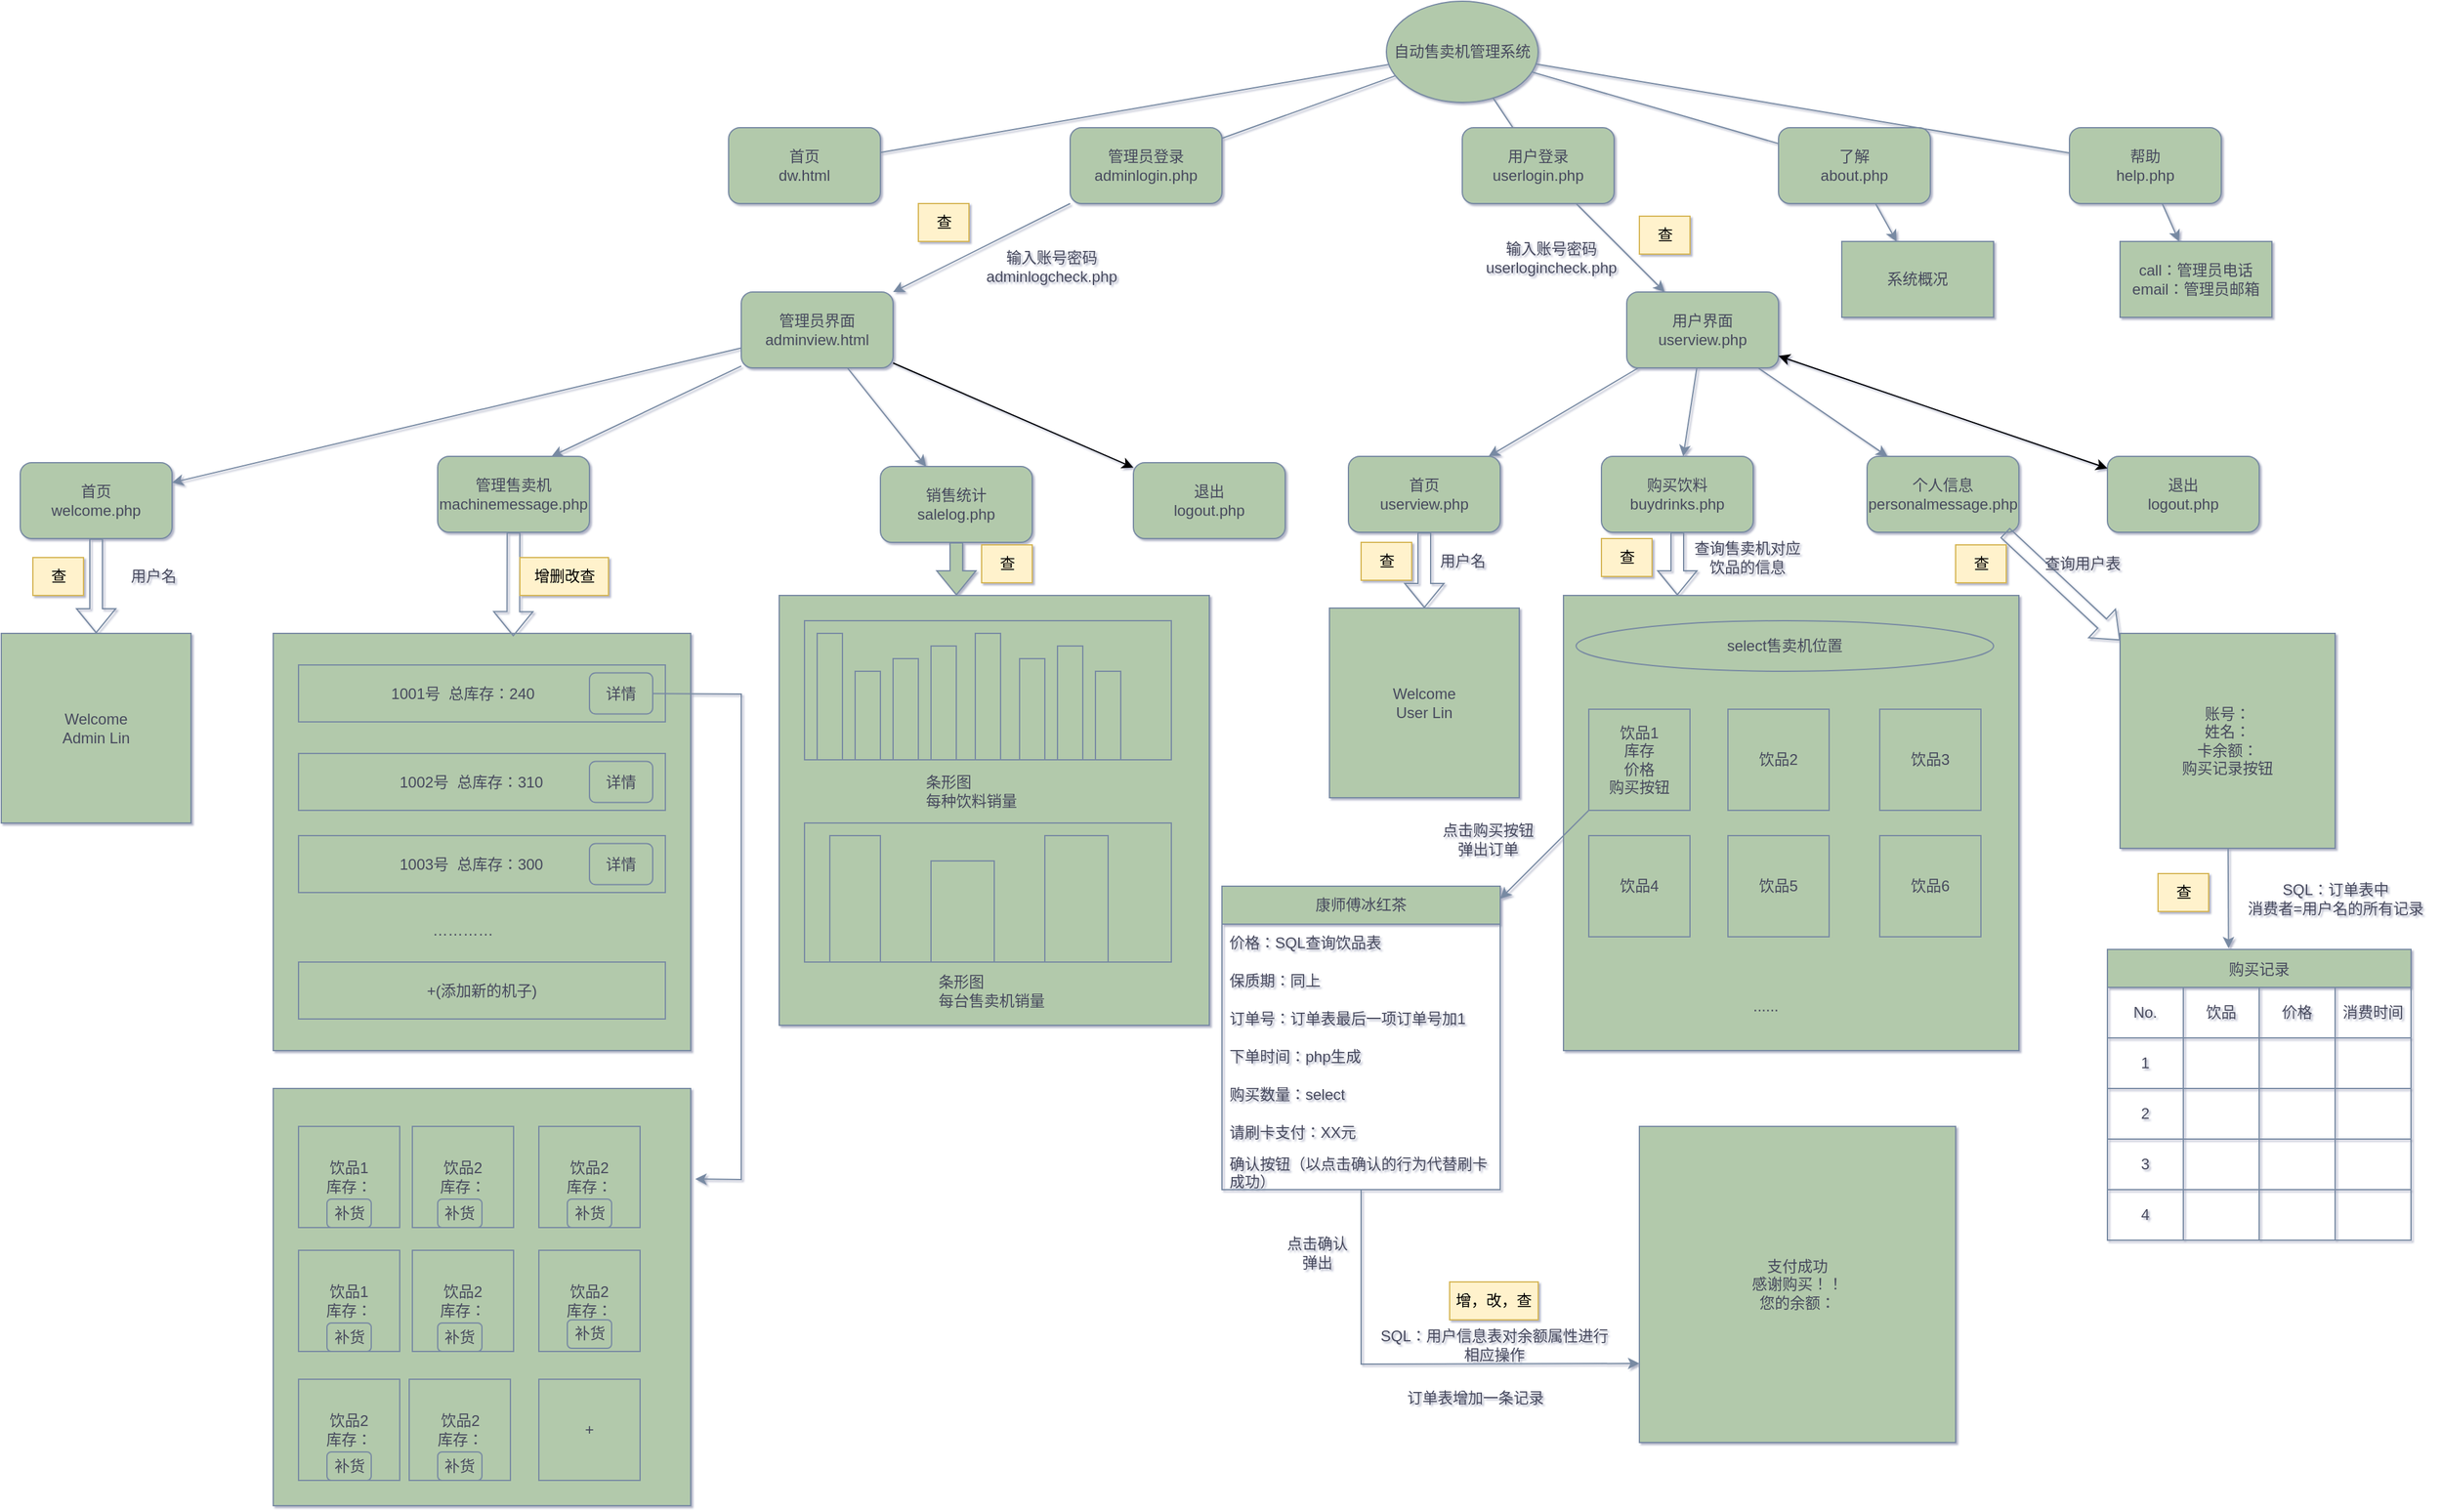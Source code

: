 <mxfile version="24.5.2" type="device">
  <diagram name="第 1 页" id="FMeCrq2CZje_D1tKwcc2">
    <mxGraphModel dx="4521" dy="775" grid="1" gridSize="10" guides="1" tooltips="1" connect="1" arrows="1" fold="1" page="1" pageScale="1" pageWidth="3300" pageHeight="4681" background="none" math="0" shadow="1">
      <root>
        <mxCell id="0" />
        <mxCell id="1" parent="0" />
        <mxCell id="AGG0iCRwYSTPVM0zgZUG-1" value="自动售卖机管理系统" style="ellipse;whiteSpace=wrap;html=1;labelBackgroundColor=none;fillColor=#B2C9AB;strokeColor=#788AA3;fontColor=#46495D;" parent="1" vertex="1">
          <mxGeometry x="1050" y="30" width="120" height="80" as="geometry" />
        </mxCell>
        <mxCell id="AGG0iCRwYSTPVM0zgZUG-2" value="首页&lt;div&gt;dw.html&lt;/div&gt;" style="rounded=1;whiteSpace=wrap;html=1;labelBackgroundColor=none;fillColor=#B2C9AB;strokeColor=#788AA3;fontColor=#46495D;" parent="1" vertex="1">
          <mxGeometry x="530" y="130" width="120" height="60" as="geometry" />
        </mxCell>
        <mxCell id="AGG0iCRwYSTPVM0zgZUG-3" value="管理员登录&lt;div&gt;adminlogin.php&lt;/div&gt;" style="rounded=1;whiteSpace=wrap;html=1;labelBackgroundColor=none;fillColor=#B2C9AB;strokeColor=#788AA3;fontColor=#46495D;" parent="1" vertex="1">
          <mxGeometry x="800" y="130" width="120" height="60" as="geometry" />
        </mxCell>
        <mxCell id="AGG0iCRwYSTPVM0zgZUG-4" value="用户登录&lt;div&gt;userlogin.php&lt;/div&gt;" style="rounded=1;whiteSpace=wrap;html=1;labelBackgroundColor=none;fillColor=#B2C9AB;strokeColor=#788AA3;fontColor=#46495D;" parent="1" vertex="1">
          <mxGeometry x="1110" y="130" width="120" height="60" as="geometry" />
        </mxCell>
        <mxCell id="AGG0iCRwYSTPVM0zgZUG-5" value="了解&lt;div&gt;about.php&lt;/div&gt;" style="rounded=1;whiteSpace=wrap;html=1;labelBackgroundColor=none;fillColor=#B2C9AB;strokeColor=#788AA3;fontColor=#46495D;" parent="1" vertex="1">
          <mxGeometry x="1360" y="130" width="120" height="60" as="geometry" />
        </mxCell>
        <mxCell id="AGG0iCRwYSTPVM0zgZUG-6" value="帮助&lt;div&gt;help.php&lt;/div&gt;" style="rounded=1;whiteSpace=wrap;html=1;labelBackgroundColor=none;fillColor=#B2C9AB;strokeColor=#788AA3;fontColor=#46495D;" parent="1" vertex="1">
          <mxGeometry x="1590" y="130" width="120" height="60" as="geometry" />
        </mxCell>
        <mxCell id="AGG0iCRwYSTPVM0zgZUG-7" value="" style="endArrow=none;html=1;rounded=0;labelBackgroundColor=none;strokeColor=#788AA3;fontColor=default;" parent="1" source="AGG0iCRwYSTPVM0zgZUG-1" target="AGG0iCRwYSTPVM0zgZUG-2" edge="1">
          <mxGeometry width="50" height="50" relative="1" as="geometry">
            <mxPoint x="1050" y="380" as="sourcePoint" />
            <mxPoint x="1100" y="330" as="targetPoint" />
          </mxGeometry>
        </mxCell>
        <mxCell id="AGG0iCRwYSTPVM0zgZUG-8" value="" style="endArrow=none;html=1;rounded=0;labelBackgroundColor=none;strokeColor=#788AA3;fontColor=default;" parent="1" source="AGG0iCRwYSTPVM0zgZUG-1" target="AGG0iCRwYSTPVM0zgZUG-3" edge="1">
          <mxGeometry width="50" height="50" relative="1" as="geometry">
            <mxPoint x="1050" y="380" as="sourcePoint" />
            <mxPoint x="1100" y="330" as="targetPoint" />
          </mxGeometry>
        </mxCell>
        <mxCell id="AGG0iCRwYSTPVM0zgZUG-9" value="" style="endArrow=none;html=1;rounded=0;labelBackgroundColor=none;strokeColor=#788AA3;fontColor=default;" parent="1" source="AGG0iCRwYSTPVM0zgZUG-1" target="AGG0iCRwYSTPVM0zgZUG-4" edge="1">
          <mxGeometry width="50" height="50" relative="1" as="geometry">
            <mxPoint x="1050" y="380" as="sourcePoint" />
            <mxPoint x="1100" y="330" as="targetPoint" />
          </mxGeometry>
        </mxCell>
        <mxCell id="AGG0iCRwYSTPVM0zgZUG-10" value="" style="endArrow=none;html=1;rounded=0;labelBackgroundColor=none;strokeColor=#788AA3;fontColor=default;" parent="1" source="AGG0iCRwYSTPVM0zgZUG-1" target="AGG0iCRwYSTPVM0zgZUG-5" edge="1">
          <mxGeometry width="50" height="50" relative="1" as="geometry">
            <mxPoint x="1050" y="380" as="sourcePoint" />
            <mxPoint x="1100" y="330" as="targetPoint" />
          </mxGeometry>
        </mxCell>
        <mxCell id="AGG0iCRwYSTPVM0zgZUG-11" value="" style="endArrow=none;html=1;rounded=0;labelBackgroundColor=none;strokeColor=#788AA3;fontColor=default;" parent="1" source="AGG0iCRwYSTPVM0zgZUG-1" target="AGG0iCRwYSTPVM0zgZUG-6" edge="1">
          <mxGeometry width="50" height="50" relative="1" as="geometry">
            <mxPoint x="1050" y="380" as="sourcePoint" />
            <mxPoint x="1100" y="330" as="targetPoint" />
          </mxGeometry>
        </mxCell>
        <mxCell id="AGG0iCRwYSTPVM0zgZUG-12" value="" style="endArrow=classic;html=1;rounded=0;entryX=1;entryY=0;entryDx=0;entryDy=0;labelBackgroundColor=none;strokeColor=#788AA3;fontColor=default;" parent="1" source="AGG0iCRwYSTPVM0zgZUG-3" target="AGG0iCRwYSTPVM0zgZUG-13" edge="1">
          <mxGeometry width="50" height="50" relative="1" as="geometry">
            <mxPoint x="1150" y="380" as="sourcePoint" />
            <mxPoint x="950" y="290" as="targetPoint" />
          </mxGeometry>
        </mxCell>
        <mxCell id="AGG0iCRwYSTPVM0zgZUG-13" value="管理员界面&lt;div&gt;adminview.html&lt;/div&gt;" style="rounded=1;whiteSpace=wrap;html=1;labelBackgroundColor=none;fillColor=#B2C9AB;strokeColor=#788AA3;fontColor=#46495D;" parent="1" vertex="1">
          <mxGeometry x="540" y="260" width="120" height="60" as="geometry" />
        </mxCell>
        <mxCell id="AGG0iCRwYSTPVM0zgZUG-14" value="输入账号密码&lt;div&gt;adminlogcheck.php&lt;/div&gt;" style="text;html=1;align=center;verticalAlign=middle;resizable=0;points=[];autosize=1;strokeColor=none;fillColor=none;labelBackgroundColor=none;fontColor=#46495D;" parent="1" vertex="1">
          <mxGeometry x="720" y="220" width="130" height="40" as="geometry" />
        </mxCell>
        <mxCell id="AGG0iCRwYSTPVM0zgZUG-15" value="用户界面&lt;div&gt;userview.php&lt;/div&gt;" style="rounded=1;whiteSpace=wrap;html=1;labelBackgroundColor=none;fillColor=#B2C9AB;strokeColor=#788AA3;fontColor=#46495D;" parent="1" vertex="1">
          <mxGeometry x="1240" y="260" width="120" height="60" as="geometry" />
        </mxCell>
        <mxCell id="AGG0iCRwYSTPVM0zgZUG-16" value="" style="endArrow=classic;html=1;rounded=0;labelBackgroundColor=none;strokeColor=#788AA3;fontColor=default;" parent="1" source="AGG0iCRwYSTPVM0zgZUG-4" target="AGG0iCRwYSTPVM0zgZUG-15" edge="1">
          <mxGeometry width="50" height="50" relative="1" as="geometry">
            <mxPoint x="1150" y="380" as="sourcePoint" />
            <mxPoint x="1200" y="330" as="targetPoint" />
          </mxGeometry>
        </mxCell>
        <mxCell id="AGG0iCRwYSTPVM0zgZUG-17" value="输入账号密码&lt;div&gt;userlogincheck.php&lt;/div&gt;" style="text;html=1;align=center;verticalAlign=middle;resizable=0;points=[];autosize=1;strokeColor=none;fillColor=none;labelBackgroundColor=none;fontColor=#46495D;" parent="1" vertex="1">
          <mxGeometry x="1115" y="213" width="130" height="40" as="geometry" />
        </mxCell>
        <mxCell id="AGG0iCRwYSTPVM0zgZUG-18" value="首页&lt;div&gt;userview.php&lt;/div&gt;" style="rounded=1;whiteSpace=wrap;html=1;labelBackgroundColor=none;fillColor=#B2C9AB;strokeColor=#788AA3;fontColor=#46495D;" parent="1" vertex="1">
          <mxGeometry x="1020" y="390" width="120" height="60" as="geometry" />
        </mxCell>
        <mxCell id="AGG0iCRwYSTPVM0zgZUG-19" value="购买饮料&lt;div&gt;buydrinks.php&lt;/div&gt;" style="rounded=1;whiteSpace=wrap;html=1;labelBackgroundColor=none;fillColor=#B2C9AB;strokeColor=#788AA3;fontColor=#46495D;" parent="1" vertex="1">
          <mxGeometry x="1220" y="390" width="120" height="60" as="geometry" />
        </mxCell>
        <mxCell id="AGG0iCRwYSTPVM0zgZUG-20" value="个人信息&lt;div&gt;personalmessage.php&lt;/div&gt;" style="rounded=1;whiteSpace=wrap;html=1;labelBackgroundColor=none;fillColor=#B2C9AB;strokeColor=#788AA3;fontColor=#46495D;" parent="1" vertex="1">
          <mxGeometry x="1430" y="390" width="120" height="60" as="geometry" />
        </mxCell>
        <mxCell id="AGG0iCRwYSTPVM0zgZUG-21" value="退出&lt;div&gt;logout.php&lt;/div&gt;" style="rounded=1;whiteSpace=wrap;html=1;labelBackgroundColor=none;fillColor=#B2C9AB;strokeColor=#788AA3;fontColor=#46495D;" parent="1" vertex="1">
          <mxGeometry x="1620" y="390" width="120" height="60" as="geometry" />
        </mxCell>
        <mxCell id="AGG0iCRwYSTPVM0zgZUG-22" value="" style="endArrow=classic;html=1;rounded=0;labelBackgroundColor=none;strokeColor=#788AA3;fontColor=default;" parent="1" source="AGG0iCRwYSTPVM0zgZUG-15" target="AGG0iCRwYSTPVM0zgZUG-18" edge="1">
          <mxGeometry width="50" height="50" relative="1" as="geometry">
            <mxPoint x="1150" y="380" as="sourcePoint" />
            <mxPoint x="1200" y="330" as="targetPoint" />
          </mxGeometry>
        </mxCell>
        <mxCell id="AGG0iCRwYSTPVM0zgZUG-23" value="" style="endArrow=classic;html=1;rounded=0;labelBackgroundColor=none;strokeColor=#788AA3;fontColor=default;" parent="1" source="AGG0iCRwYSTPVM0zgZUG-15" target="AGG0iCRwYSTPVM0zgZUG-19" edge="1">
          <mxGeometry width="50" height="50" relative="1" as="geometry">
            <mxPoint x="1150" y="380" as="sourcePoint" />
            <mxPoint x="1200" y="330" as="targetPoint" />
          </mxGeometry>
        </mxCell>
        <mxCell id="AGG0iCRwYSTPVM0zgZUG-24" value="" style="endArrow=classic;html=1;rounded=0;labelBackgroundColor=none;strokeColor=#788AA3;fontColor=default;" parent="1" source="AGG0iCRwYSTPVM0zgZUG-15" target="AGG0iCRwYSTPVM0zgZUG-20" edge="1">
          <mxGeometry width="50" height="50" relative="1" as="geometry">
            <mxPoint x="1150" y="380" as="sourcePoint" />
            <mxPoint x="1200" y="330" as="targetPoint" />
          </mxGeometry>
        </mxCell>
        <mxCell id="AGG0iCRwYSTPVM0zgZUG-26" value="Welcome&lt;div&gt;User Lin&lt;/div&gt;" style="whiteSpace=wrap;html=1;aspect=fixed;labelBackgroundColor=none;fillColor=#B2C9AB;strokeColor=#788AA3;fontColor=#46495D;" parent="1" vertex="1">
          <mxGeometry x="1005" y="510" width="150" height="150" as="geometry" />
        </mxCell>
        <mxCell id="AGG0iCRwYSTPVM0zgZUG-27" value="" style="shape=flexArrow;endArrow=classic;html=1;rounded=0;labelBackgroundColor=none;strokeColor=#788AA3;fontColor=default;" parent="1" source="AGG0iCRwYSTPVM0zgZUG-18" target="AGG0iCRwYSTPVM0zgZUG-26" edge="1">
          <mxGeometry width="50" height="50" relative="1" as="geometry">
            <mxPoint x="1150" y="380" as="sourcePoint" />
            <mxPoint x="1200" y="330" as="targetPoint" />
          </mxGeometry>
        </mxCell>
        <mxCell id="AGG0iCRwYSTPVM0zgZUG-28" value="" style="whiteSpace=wrap;html=1;aspect=fixed;labelBackgroundColor=none;fillColor=#B2C9AB;strokeColor=#788AA3;fontColor=#46495D;" parent="1" vertex="1">
          <mxGeometry x="1190" y="500" width="360" height="360" as="geometry" />
        </mxCell>
        <mxCell id="AGG0iCRwYSTPVM0zgZUG-29" value="select售卖机位置" style="ellipse;whiteSpace=wrap;html=1;labelBackgroundColor=none;fillColor=#B2C9AB;strokeColor=#788AA3;fontColor=#46495D;" parent="1" vertex="1">
          <mxGeometry x="1200" y="520" width="330" height="40" as="geometry" />
        </mxCell>
        <mxCell id="AGG0iCRwYSTPVM0zgZUG-30" value="饮品1&lt;div&gt;库存&lt;/div&gt;&lt;div&gt;价格&lt;/div&gt;&lt;div&gt;购买按钮&lt;/div&gt;" style="whiteSpace=wrap;html=1;aspect=fixed;labelBackgroundColor=none;fillColor=#B2C9AB;strokeColor=#788AA3;fontColor=#46495D;" parent="1" vertex="1">
          <mxGeometry x="1210" y="590" width="80" height="80" as="geometry" />
        </mxCell>
        <mxCell id="AGG0iCRwYSTPVM0zgZUG-31" value="饮品2" style="whiteSpace=wrap;html=1;aspect=fixed;labelBackgroundColor=none;fillColor=#B2C9AB;strokeColor=#788AA3;fontColor=#46495D;" parent="1" vertex="1">
          <mxGeometry x="1320" y="590" width="80" height="80" as="geometry" />
        </mxCell>
        <mxCell id="AGG0iCRwYSTPVM0zgZUG-32" value="饮品3" style="whiteSpace=wrap;html=1;aspect=fixed;labelBackgroundColor=none;fillColor=#B2C9AB;strokeColor=#788AA3;fontColor=#46495D;" parent="1" vertex="1">
          <mxGeometry x="1440" y="590" width="80" height="80" as="geometry" />
        </mxCell>
        <mxCell id="AGG0iCRwYSTPVM0zgZUG-33" value="饮品4" style="whiteSpace=wrap;html=1;aspect=fixed;labelBackgroundColor=none;fillColor=#B2C9AB;strokeColor=#788AA3;fontColor=#46495D;" parent="1" vertex="1">
          <mxGeometry x="1210" y="690" width="80" height="80" as="geometry" />
        </mxCell>
        <mxCell id="AGG0iCRwYSTPVM0zgZUG-34" value="饮品5" style="whiteSpace=wrap;html=1;aspect=fixed;labelBackgroundColor=none;fillColor=#B2C9AB;strokeColor=#788AA3;fontColor=#46495D;" parent="1" vertex="1">
          <mxGeometry x="1320" y="690" width="80" height="80" as="geometry" />
        </mxCell>
        <mxCell id="AGG0iCRwYSTPVM0zgZUG-35" value="饮品6" style="whiteSpace=wrap;html=1;aspect=fixed;labelBackgroundColor=none;fillColor=#B2C9AB;strokeColor=#788AA3;fontColor=#46495D;" parent="1" vertex="1">
          <mxGeometry x="1440" y="690" width="80" height="80" as="geometry" />
        </mxCell>
        <mxCell id="AGG0iCRwYSTPVM0zgZUG-36" value="......" style="text;html=1;align=center;verticalAlign=middle;whiteSpace=wrap;rounded=0;labelBackgroundColor=none;fontColor=#46495D;" parent="1" vertex="1">
          <mxGeometry x="1320" y="810" width="60" height="30" as="geometry" />
        </mxCell>
        <mxCell id="AGG0iCRwYSTPVM0zgZUG-37" value="康师傅冰红茶" style="swimlane;fontStyle=0;childLayout=stackLayout;horizontal=1;startSize=30;horizontalStack=0;resizeParent=1;resizeParentMax=0;resizeLast=0;collapsible=1;marginBottom=0;whiteSpace=wrap;html=1;labelBackgroundColor=none;fillColor=#B2C9AB;strokeColor=#788AA3;fontColor=#46495D;" parent="1" vertex="1">
          <mxGeometry x="920" y="730" width="220" height="240" as="geometry">
            <mxRectangle x="920" y="730" width="110" height="30" as="alternateBounds" />
          </mxGeometry>
        </mxCell>
        <mxCell id="AGG0iCRwYSTPVM0zgZUG-38" value="价格：SQL查询饮品表" style="text;strokeColor=none;fillColor=none;align=left;verticalAlign=middle;spacingLeft=4;spacingRight=4;overflow=hidden;points=[[0,0.5],[1,0.5]];portConstraint=eastwest;rotatable=0;whiteSpace=wrap;html=1;labelBackgroundColor=none;fontColor=#46495D;" parent="AGG0iCRwYSTPVM0zgZUG-37" vertex="1">
          <mxGeometry y="30" width="220" height="30" as="geometry" />
        </mxCell>
        <mxCell id="AGG0iCRwYSTPVM0zgZUG-39" value="保质期：同上" style="text;strokeColor=none;fillColor=none;align=left;verticalAlign=middle;spacingLeft=4;spacingRight=4;overflow=hidden;points=[[0,0.5],[1,0.5]];portConstraint=eastwest;rotatable=0;whiteSpace=wrap;html=1;labelBackgroundColor=none;fontColor=#46495D;" parent="AGG0iCRwYSTPVM0zgZUG-37" vertex="1">
          <mxGeometry y="60" width="220" height="30" as="geometry" />
        </mxCell>
        <mxCell id="AGG0iCRwYSTPVM0zgZUG-40" value="订单号：订单表最后一项订单号加1" style="text;strokeColor=none;fillColor=none;align=left;verticalAlign=middle;spacingLeft=4;spacingRight=4;overflow=hidden;points=[[0,0.5],[1,0.5]];portConstraint=eastwest;rotatable=0;whiteSpace=wrap;html=1;labelBackgroundColor=none;fontColor=#46495D;" parent="AGG0iCRwYSTPVM0zgZUG-37" vertex="1">
          <mxGeometry y="90" width="220" height="30" as="geometry" />
        </mxCell>
        <mxCell id="AGG0iCRwYSTPVM0zgZUG-46" value="下单时间：php生成" style="text;strokeColor=none;fillColor=none;align=left;verticalAlign=middle;spacingLeft=4;spacingRight=4;overflow=hidden;points=[[0,0.5],[1,0.5]];portConstraint=eastwest;rotatable=0;whiteSpace=wrap;html=1;labelBackgroundColor=none;fontColor=#46495D;" parent="AGG0iCRwYSTPVM0zgZUG-37" vertex="1">
          <mxGeometry y="120" width="220" height="30" as="geometry" />
        </mxCell>
        <mxCell id="AGG0iCRwYSTPVM0zgZUG-45" value="购买数量：select" style="text;strokeColor=none;fillColor=none;align=left;verticalAlign=middle;spacingLeft=4;spacingRight=4;overflow=hidden;points=[[0,0.5],[1,0.5]];portConstraint=eastwest;rotatable=0;whiteSpace=wrap;html=1;labelBackgroundColor=none;fontColor=#46495D;" parent="AGG0iCRwYSTPVM0zgZUG-37" vertex="1">
          <mxGeometry y="150" width="220" height="30" as="geometry" />
        </mxCell>
        <mxCell id="AGG0iCRwYSTPVM0zgZUG-44" value="请刷卡支付：XX元" style="text;strokeColor=none;fillColor=none;align=left;verticalAlign=middle;spacingLeft=4;spacingRight=4;overflow=hidden;points=[[0,0.5],[1,0.5]];portConstraint=eastwest;rotatable=0;whiteSpace=wrap;html=1;labelBackgroundColor=none;fontColor=#46495D;" parent="AGG0iCRwYSTPVM0zgZUG-37" vertex="1">
          <mxGeometry y="180" width="220" height="30" as="geometry" />
        </mxCell>
        <mxCell id="AGG0iCRwYSTPVM0zgZUG-49" value="确认按钮（以点击确认的行为代替刷卡成功）" style="text;strokeColor=none;fillColor=none;align=left;verticalAlign=middle;spacingLeft=4;spacingRight=4;overflow=hidden;points=[[0,0.5],[1,0.5]];portConstraint=eastwest;rotatable=0;whiteSpace=wrap;html=1;labelBackgroundColor=none;fontColor=#46495D;" parent="AGG0iCRwYSTPVM0zgZUG-37" vertex="1">
          <mxGeometry y="210" width="220" height="30" as="geometry" />
        </mxCell>
        <mxCell id="AGG0iCRwYSTPVM0zgZUG-47" value="" style="endArrow=classic;html=1;rounded=0;labelBackgroundColor=none;strokeColor=#788AA3;fontColor=default;" parent="1" source="AGG0iCRwYSTPVM0zgZUG-30" target="AGG0iCRwYSTPVM0zgZUG-37" edge="1">
          <mxGeometry width="50" height="50" relative="1" as="geometry">
            <mxPoint x="1410" y="660" as="sourcePoint" />
            <mxPoint x="1460" y="610" as="targetPoint" />
          </mxGeometry>
        </mxCell>
        <mxCell id="AGG0iCRwYSTPVM0zgZUG-48" value="点击购买按钮&lt;div&gt;弹出订单&lt;/div&gt;" style="text;html=1;align=center;verticalAlign=middle;resizable=0;points=[];autosize=1;strokeColor=none;fillColor=none;labelBackgroundColor=none;fontColor=#46495D;" parent="1" vertex="1">
          <mxGeometry x="1080" y="673" width="100" height="40" as="geometry" />
        </mxCell>
        <mxCell id="AGG0iCRwYSTPVM0zgZUG-50" value="" style="shape=flexArrow;endArrow=classic;html=1;rounded=0;entryX=0.25;entryY=0;entryDx=0;entryDy=0;labelBackgroundColor=none;strokeColor=#788AA3;fontColor=default;" parent="1" source="AGG0iCRwYSTPVM0zgZUG-19" target="AGG0iCRwYSTPVM0zgZUG-28" edge="1">
          <mxGeometry width="50" height="50" relative="1" as="geometry">
            <mxPoint x="1410" y="660" as="sourcePoint" />
            <mxPoint x="1460" y="610" as="targetPoint" />
          </mxGeometry>
        </mxCell>
        <mxCell id="AGG0iCRwYSTPVM0zgZUG-51" value="支付成功&lt;div&gt;感谢购买！！&lt;/div&gt;&lt;div&gt;您的余额：&lt;/div&gt;" style="whiteSpace=wrap;html=1;aspect=fixed;labelBackgroundColor=none;fillColor=#B2C9AB;strokeColor=#788AA3;fontColor=#46495D;" parent="1" vertex="1">
          <mxGeometry x="1250" y="920" width="250" height="250" as="geometry" />
        </mxCell>
        <mxCell id="AGG0iCRwYSTPVM0zgZUG-52" value="" style="endArrow=classic;html=1;rounded=0;entryX=0;entryY=0.75;entryDx=0;entryDy=0;labelBackgroundColor=none;strokeColor=#788AA3;fontColor=default;" parent="1" source="AGG0iCRwYSTPVM0zgZUG-49" target="AGG0iCRwYSTPVM0zgZUG-51" edge="1">
          <mxGeometry width="50" height="50" relative="1" as="geometry">
            <mxPoint x="1220" y="910" as="sourcePoint" />
            <mxPoint x="1270" y="860" as="targetPoint" />
            <Array as="points">
              <mxPoint x="1030" y="1108" />
            </Array>
          </mxGeometry>
        </mxCell>
        <mxCell id="AGG0iCRwYSTPVM0zgZUG-53" value="点击确认&lt;div&gt;弹出&lt;/div&gt;" style="text;html=1;align=center;verticalAlign=middle;resizable=0;points=[];autosize=1;strokeColor=none;fillColor=none;labelBackgroundColor=none;fontColor=#46495D;" parent="1" vertex="1">
          <mxGeometry x="960" y="1000" width="70" height="40" as="geometry" />
        </mxCell>
        <mxCell id="AGG0iCRwYSTPVM0zgZUG-54" value="SQL：用户信息表对余额属性进行&lt;div&gt;相应操作&lt;/div&gt;" style="text;html=1;align=center;verticalAlign=middle;resizable=0;points=[];autosize=1;strokeColor=none;fillColor=none;labelBackgroundColor=none;fontColor=#46495D;" parent="1" vertex="1">
          <mxGeometry x="1035" y="1073" width="200" height="40" as="geometry" />
        </mxCell>
        <mxCell id="AGG0iCRwYSTPVM0zgZUG-55" value="增，改，查" style="text;html=1;align=center;verticalAlign=middle;whiteSpace=wrap;rounded=0;fillColor=#fff2cc;strokeColor=#d6b656;labelBackgroundColor=none;" parent="1" vertex="1">
          <mxGeometry x="1100" y="1043" width="70" height="30" as="geometry" />
        </mxCell>
        <mxCell id="AGG0iCRwYSTPVM0zgZUG-56" value="系统概况" style="rounded=0;whiteSpace=wrap;html=1;labelBackgroundColor=none;fillColor=#B2C9AB;strokeColor=#788AA3;fontColor=#46495D;" parent="1" vertex="1">
          <mxGeometry x="1410" y="220" width="120" height="60" as="geometry" />
        </mxCell>
        <mxCell id="AGG0iCRwYSTPVM0zgZUG-57" value="call：管理员电话&lt;div&gt;email：管理员邮箱&lt;/div&gt;" style="rounded=0;whiteSpace=wrap;html=1;labelBackgroundColor=none;fillColor=#B2C9AB;strokeColor=#788AA3;fontColor=#46495D;" parent="1" vertex="1">
          <mxGeometry x="1630" y="220" width="120" height="60" as="geometry" />
        </mxCell>
        <mxCell id="AGG0iCRwYSTPVM0zgZUG-59" value="" style="endArrow=classic;html=1;rounded=0;labelBackgroundColor=none;strokeColor=#788AA3;fontColor=default;" parent="1" source="AGG0iCRwYSTPVM0zgZUG-5" target="AGG0iCRwYSTPVM0zgZUG-56" edge="1">
          <mxGeometry width="50" height="50" relative="1" as="geometry">
            <mxPoint x="1170" y="320" as="sourcePoint" />
            <mxPoint x="1220" y="270" as="targetPoint" />
          </mxGeometry>
        </mxCell>
        <mxCell id="AGG0iCRwYSTPVM0zgZUG-60" value="" style="endArrow=classic;html=1;rounded=0;labelBackgroundColor=none;strokeColor=#788AA3;fontColor=default;" parent="1" source="AGG0iCRwYSTPVM0zgZUG-6" target="AGG0iCRwYSTPVM0zgZUG-57" edge="1">
          <mxGeometry width="50" height="50" relative="1" as="geometry">
            <mxPoint x="1170" y="320" as="sourcePoint" />
            <mxPoint x="1220" y="270" as="targetPoint" />
          </mxGeometry>
        </mxCell>
        <mxCell id="AGG0iCRwYSTPVM0zgZUG-61" value="查" style="text;html=1;align=center;verticalAlign=middle;resizable=0;points=[];autosize=1;strokeColor=#d6b656;fillColor=#fff2cc;labelBackgroundColor=none;" parent="1" vertex="1">
          <mxGeometry x="1030" y="458" width="40" height="30" as="geometry" />
        </mxCell>
        <mxCell id="AGG0iCRwYSTPVM0zgZUG-62" value="用户名" style="text;html=1;align=center;verticalAlign=middle;resizable=0;points=[];autosize=1;strokeColor=none;fillColor=none;labelBackgroundColor=none;fontColor=#46495D;" parent="1" vertex="1">
          <mxGeometry x="1080" y="458" width="60" height="30" as="geometry" />
        </mxCell>
        <mxCell id="AGG0iCRwYSTPVM0zgZUG-63" value="查" style="text;html=1;align=center;verticalAlign=middle;resizable=0;points=[];autosize=1;strokeColor=#d6b656;fillColor=#fff2cc;labelBackgroundColor=none;" parent="1" vertex="1">
          <mxGeometry x="1220" y="455" width="40" height="30" as="geometry" />
        </mxCell>
        <mxCell id="AGG0iCRwYSTPVM0zgZUG-64" value="查询售卖机对应&lt;div&gt;饮品的信息&lt;/div&gt;" style="text;html=1;align=center;verticalAlign=middle;resizable=0;points=[];autosize=1;strokeColor=none;fillColor=none;labelBackgroundColor=none;fontColor=#46495D;" parent="1" vertex="1">
          <mxGeometry x="1280" y="450" width="110" height="40" as="geometry" />
        </mxCell>
        <mxCell id="AGG0iCRwYSTPVM0zgZUG-65" value="订单表增加一条记录" style="text;html=1;align=center;verticalAlign=middle;resizable=0;points=[];autosize=1;strokeColor=none;fillColor=none;labelBackgroundColor=none;fontColor=#46495D;" parent="1" vertex="1">
          <mxGeometry x="1055" y="1120" width="130" height="30" as="geometry" />
        </mxCell>
        <mxCell id="AGG0iCRwYSTPVM0zgZUG-66" value="账号：&lt;div&gt;姓名：&lt;/div&gt;&lt;div&gt;卡余额：&lt;/div&gt;&lt;div&gt;购买记录按钮&lt;/div&gt;" style="whiteSpace=wrap;html=1;aspect=fixed;labelBackgroundColor=none;fillColor=#B2C9AB;strokeColor=#788AA3;fontColor=#46495D;" parent="1" vertex="1">
          <mxGeometry x="1630" y="530" width="170" height="170" as="geometry" />
        </mxCell>
        <mxCell id="AGG0iCRwYSTPVM0zgZUG-67" value="" style="shape=flexArrow;endArrow=classic;html=1;rounded=0;exitX=0.908;exitY=1.006;exitDx=0;exitDy=0;exitPerimeter=0;labelBackgroundColor=none;strokeColor=#788AA3;fontColor=default;" parent="1" source="AGG0iCRwYSTPVM0zgZUG-20" target="AGG0iCRwYSTPVM0zgZUG-66" edge="1">
          <mxGeometry width="50" height="50" relative="1" as="geometry">
            <mxPoint x="1630" y="670" as="sourcePoint" />
            <mxPoint x="1680" y="620" as="targetPoint" />
          </mxGeometry>
        </mxCell>
        <mxCell id="AGG0iCRwYSTPVM0zgZUG-68" value="查" style="text;html=1;align=center;verticalAlign=middle;resizable=0;points=[];autosize=1;strokeColor=#d6b656;fillColor=#fff2cc;labelBackgroundColor=none;" parent="1" vertex="1">
          <mxGeometry x="1500" y="460" width="40" height="30" as="geometry" />
        </mxCell>
        <mxCell id="AGG0iCRwYSTPVM0zgZUG-69" value="查询用户表" style="text;html=1;align=center;verticalAlign=middle;resizable=0;points=[];autosize=1;strokeColor=none;fillColor=none;labelBackgroundColor=none;fontColor=#46495D;" parent="1" vertex="1">
          <mxGeometry x="1560" y="460" width="80" height="30" as="geometry" />
        </mxCell>
        <mxCell id="AGG0iCRwYSTPVM0zgZUG-70" value="购买记录" style="shape=table;startSize=30;container=1;collapsible=0;childLayout=tableLayout;labelBackgroundColor=none;fillColor=#B2C9AB;strokeColor=#788AA3;fontColor=#46495D;" parent="1" vertex="1">
          <mxGeometry x="1620" y="780" width="240" height="230" as="geometry" />
        </mxCell>
        <mxCell id="AGG0iCRwYSTPVM0zgZUG-71" value="" style="shape=tableRow;horizontal=0;startSize=0;swimlaneHead=0;swimlaneBody=0;strokeColor=#788AA3;top=0;left=0;bottom=0;right=0;collapsible=0;dropTarget=0;fillColor=none;points=[[0,0.5],[1,0.5]];portConstraint=eastwest;labelBackgroundColor=none;fontColor=#46495D;" parent="AGG0iCRwYSTPVM0zgZUG-70" vertex="1">
          <mxGeometry y="30" width="240" height="40" as="geometry" />
        </mxCell>
        <mxCell id="AGG0iCRwYSTPVM0zgZUG-72" value="No." style="shape=partialRectangle;html=1;whiteSpace=wrap;connectable=0;strokeColor=#788AA3;overflow=hidden;fillColor=none;top=0;left=0;bottom=0;right=0;pointerEvents=1;labelBackgroundColor=none;fontColor=#46495D;" parent="AGG0iCRwYSTPVM0zgZUG-71" vertex="1">
          <mxGeometry width="60" height="40" as="geometry">
            <mxRectangle width="60" height="40" as="alternateBounds" />
          </mxGeometry>
        </mxCell>
        <mxCell id="AGG0iCRwYSTPVM0zgZUG-73" value="饮品" style="shape=partialRectangle;html=1;whiteSpace=wrap;connectable=0;strokeColor=#788AA3;overflow=hidden;fillColor=none;top=0;left=0;bottom=0;right=0;pointerEvents=1;labelBackgroundColor=none;fontColor=#46495D;" parent="AGG0iCRwYSTPVM0zgZUG-71" vertex="1">
          <mxGeometry x="60" width="60" height="40" as="geometry">
            <mxRectangle width="60" height="40" as="alternateBounds" />
          </mxGeometry>
        </mxCell>
        <mxCell id="AGG0iCRwYSTPVM0zgZUG-74" value="价格" style="shape=partialRectangle;html=1;whiteSpace=wrap;connectable=0;strokeColor=#788AA3;overflow=hidden;fillColor=none;top=0;left=0;bottom=0;right=0;pointerEvents=1;labelBackgroundColor=none;fontColor=#46495D;" parent="AGG0iCRwYSTPVM0zgZUG-71" vertex="1">
          <mxGeometry x="120" width="60" height="40" as="geometry">
            <mxRectangle width="60" height="40" as="alternateBounds" />
          </mxGeometry>
        </mxCell>
        <mxCell id="AGG0iCRwYSTPVM0zgZUG-75" value="消费时间" style="shape=partialRectangle;html=1;whiteSpace=wrap;connectable=0;strokeColor=#788AA3;overflow=hidden;fillColor=none;top=0;left=0;bottom=0;right=0;pointerEvents=1;labelBackgroundColor=none;fontColor=#46495D;" parent="AGG0iCRwYSTPVM0zgZUG-71" vertex="1">
          <mxGeometry x="180" width="60" height="40" as="geometry">
            <mxRectangle width="60" height="40" as="alternateBounds" />
          </mxGeometry>
        </mxCell>
        <mxCell id="AGG0iCRwYSTPVM0zgZUG-76" value="" style="shape=tableRow;horizontal=0;startSize=0;swimlaneHead=0;swimlaneBody=0;strokeColor=#788AA3;top=0;left=0;bottom=0;right=0;collapsible=0;dropTarget=0;fillColor=none;points=[[0,0.5],[1,0.5]];portConstraint=eastwest;labelBackgroundColor=none;fontColor=#46495D;" parent="AGG0iCRwYSTPVM0zgZUG-70" vertex="1">
          <mxGeometry y="70" width="240" height="40" as="geometry" />
        </mxCell>
        <mxCell id="AGG0iCRwYSTPVM0zgZUG-77" value="1" style="shape=partialRectangle;html=1;whiteSpace=wrap;connectable=0;strokeColor=#788AA3;overflow=hidden;fillColor=none;top=0;left=0;bottom=0;right=0;pointerEvents=1;labelBackgroundColor=none;fontColor=#46495D;" parent="AGG0iCRwYSTPVM0zgZUG-76" vertex="1">
          <mxGeometry width="60" height="40" as="geometry">
            <mxRectangle width="60" height="40" as="alternateBounds" />
          </mxGeometry>
        </mxCell>
        <mxCell id="AGG0iCRwYSTPVM0zgZUG-78" value="" style="shape=partialRectangle;html=1;whiteSpace=wrap;connectable=0;strokeColor=#788AA3;overflow=hidden;fillColor=none;top=0;left=0;bottom=0;right=0;pointerEvents=1;labelBackgroundColor=none;fontColor=#46495D;" parent="AGG0iCRwYSTPVM0zgZUG-76" vertex="1">
          <mxGeometry x="60" width="60" height="40" as="geometry">
            <mxRectangle width="60" height="40" as="alternateBounds" />
          </mxGeometry>
        </mxCell>
        <mxCell id="AGG0iCRwYSTPVM0zgZUG-79" value="" style="shape=partialRectangle;html=1;whiteSpace=wrap;connectable=0;strokeColor=#788AA3;overflow=hidden;fillColor=none;top=0;left=0;bottom=0;right=0;pointerEvents=1;labelBackgroundColor=none;fontColor=#46495D;" parent="AGG0iCRwYSTPVM0zgZUG-76" vertex="1">
          <mxGeometry x="120" width="60" height="40" as="geometry">
            <mxRectangle width="60" height="40" as="alternateBounds" />
          </mxGeometry>
        </mxCell>
        <mxCell id="AGG0iCRwYSTPVM0zgZUG-80" value="" style="shape=partialRectangle;html=1;whiteSpace=wrap;connectable=0;strokeColor=#788AA3;overflow=hidden;fillColor=none;top=0;left=0;bottom=0;right=0;pointerEvents=1;labelBackgroundColor=none;fontColor=#46495D;" parent="AGG0iCRwYSTPVM0zgZUG-76" vertex="1">
          <mxGeometry x="180" width="60" height="40" as="geometry">
            <mxRectangle width="60" height="40" as="alternateBounds" />
          </mxGeometry>
        </mxCell>
        <mxCell id="AGG0iCRwYSTPVM0zgZUG-81" value="" style="shape=tableRow;horizontal=0;startSize=0;swimlaneHead=0;swimlaneBody=0;strokeColor=#788AA3;top=0;left=0;bottom=0;right=0;collapsible=0;dropTarget=0;fillColor=none;points=[[0,0.5],[1,0.5]];portConstraint=eastwest;labelBackgroundColor=none;fontColor=#46495D;" parent="AGG0iCRwYSTPVM0zgZUG-70" vertex="1">
          <mxGeometry y="110" width="240" height="40" as="geometry" />
        </mxCell>
        <mxCell id="AGG0iCRwYSTPVM0zgZUG-82" value="2" style="shape=partialRectangle;html=1;whiteSpace=wrap;connectable=0;strokeColor=#788AA3;overflow=hidden;fillColor=none;top=0;left=0;bottom=0;right=0;pointerEvents=1;labelBackgroundColor=none;fontColor=#46495D;" parent="AGG0iCRwYSTPVM0zgZUG-81" vertex="1">
          <mxGeometry width="60" height="40" as="geometry">
            <mxRectangle width="60" height="40" as="alternateBounds" />
          </mxGeometry>
        </mxCell>
        <mxCell id="AGG0iCRwYSTPVM0zgZUG-83" value="" style="shape=partialRectangle;html=1;whiteSpace=wrap;connectable=0;strokeColor=#788AA3;overflow=hidden;fillColor=none;top=0;left=0;bottom=0;right=0;pointerEvents=1;labelBackgroundColor=none;fontColor=#46495D;" parent="AGG0iCRwYSTPVM0zgZUG-81" vertex="1">
          <mxGeometry x="60" width="60" height="40" as="geometry">
            <mxRectangle width="60" height="40" as="alternateBounds" />
          </mxGeometry>
        </mxCell>
        <mxCell id="AGG0iCRwYSTPVM0zgZUG-84" value="" style="shape=partialRectangle;html=1;whiteSpace=wrap;connectable=0;strokeColor=#788AA3;overflow=hidden;fillColor=none;top=0;left=0;bottom=0;right=0;pointerEvents=1;labelBackgroundColor=none;fontColor=#46495D;" parent="AGG0iCRwYSTPVM0zgZUG-81" vertex="1">
          <mxGeometry x="120" width="60" height="40" as="geometry">
            <mxRectangle width="60" height="40" as="alternateBounds" />
          </mxGeometry>
        </mxCell>
        <mxCell id="AGG0iCRwYSTPVM0zgZUG-85" value="" style="shape=partialRectangle;html=1;whiteSpace=wrap;connectable=0;strokeColor=#788AA3;overflow=hidden;fillColor=none;top=0;left=0;bottom=0;right=0;pointerEvents=1;labelBackgroundColor=none;fontColor=#46495D;" parent="AGG0iCRwYSTPVM0zgZUG-81" vertex="1">
          <mxGeometry x="180" width="60" height="40" as="geometry">
            <mxRectangle width="60" height="40" as="alternateBounds" />
          </mxGeometry>
        </mxCell>
        <mxCell id="AGG0iCRwYSTPVM0zgZUG-86" value="" style="shape=tableRow;horizontal=0;startSize=0;swimlaneHead=0;swimlaneBody=0;strokeColor=#788AA3;top=0;left=0;bottom=0;right=0;collapsible=0;dropTarget=0;fillColor=none;points=[[0,0.5],[1,0.5]];portConstraint=eastwest;labelBackgroundColor=none;fontColor=#46495D;" parent="AGG0iCRwYSTPVM0zgZUG-70" vertex="1">
          <mxGeometry y="150" width="240" height="40" as="geometry" />
        </mxCell>
        <mxCell id="AGG0iCRwYSTPVM0zgZUG-87" value="3" style="shape=partialRectangle;html=1;whiteSpace=wrap;connectable=0;strokeColor=#788AA3;overflow=hidden;fillColor=none;top=0;left=0;bottom=0;right=0;pointerEvents=1;labelBackgroundColor=none;fontColor=#46495D;" parent="AGG0iCRwYSTPVM0zgZUG-86" vertex="1">
          <mxGeometry width="60" height="40" as="geometry">
            <mxRectangle width="60" height="40" as="alternateBounds" />
          </mxGeometry>
        </mxCell>
        <mxCell id="AGG0iCRwYSTPVM0zgZUG-88" value="" style="shape=partialRectangle;html=1;whiteSpace=wrap;connectable=0;strokeColor=#788AA3;overflow=hidden;fillColor=none;top=0;left=0;bottom=0;right=0;pointerEvents=1;labelBackgroundColor=none;fontColor=#46495D;" parent="AGG0iCRwYSTPVM0zgZUG-86" vertex="1">
          <mxGeometry x="60" width="60" height="40" as="geometry">
            <mxRectangle width="60" height="40" as="alternateBounds" />
          </mxGeometry>
        </mxCell>
        <mxCell id="AGG0iCRwYSTPVM0zgZUG-89" value="" style="shape=partialRectangle;html=1;whiteSpace=wrap;connectable=0;strokeColor=#788AA3;overflow=hidden;fillColor=none;top=0;left=0;bottom=0;right=0;pointerEvents=1;labelBackgroundColor=none;fontColor=#46495D;" parent="AGG0iCRwYSTPVM0zgZUG-86" vertex="1">
          <mxGeometry x="120" width="60" height="40" as="geometry">
            <mxRectangle width="60" height="40" as="alternateBounds" />
          </mxGeometry>
        </mxCell>
        <mxCell id="AGG0iCRwYSTPVM0zgZUG-90" value="" style="shape=partialRectangle;html=1;whiteSpace=wrap;connectable=0;strokeColor=#788AA3;overflow=hidden;fillColor=none;top=0;left=0;bottom=0;right=0;pointerEvents=1;labelBackgroundColor=none;fontColor=#46495D;" parent="AGG0iCRwYSTPVM0zgZUG-86" vertex="1">
          <mxGeometry x="180" width="60" height="40" as="geometry">
            <mxRectangle width="60" height="40" as="alternateBounds" />
          </mxGeometry>
        </mxCell>
        <mxCell id="AGG0iCRwYSTPVM0zgZUG-91" value="" style="shape=tableRow;horizontal=0;startSize=0;swimlaneHead=0;swimlaneBody=0;strokeColor=#788AA3;top=0;left=0;bottom=0;right=0;collapsible=0;dropTarget=0;fillColor=none;points=[[0,0.5],[1,0.5]];portConstraint=eastwest;labelBackgroundColor=none;fontColor=#46495D;" parent="AGG0iCRwYSTPVM0zgZUG-70" vertex="1">
          <mxGeometry y="190" width="240" height="40" as="geometry" />
        </mxCell>
        <mxCell id="AGG0iCRwYSTPVM0zgZUG-92" value="4" style="shape=partialRectangle;html=1;whiteSpace=wrap;connectable=0;strokeColor=#788AA3;overflow=hidden;fillColor=none;top=0;left=0;bottom=0;right=0;pointerEvents=1;labelBackgroundColor=none;fontColor=#46495D;" parent="AGG0iCRwYSTPVM0zgZUG-91" vertex="1">
          <mxGeometry width="60" height="40" as="geometry">
            <mxRectangle width="60" height="40" as="alternateBounds" />
          </mxGeometry>
        </mxCell>
        <mxCell id="AGG0iCRwYSTPVM0zgZUG-93" value="" style="shape=partialRectangle;html=1;whiteSpace=wrap;connectable=0;strokeColor=#788AA3;overflow=hidden;fillColor=none;top=0;left=0;bottom=0;right=0;pointerEvents=1;labelBackgroundColor=none;fontColor=#46495D;" parent="AGG0iCRwYSTPVM0zgZUG-91" vertex="1">
          <mxGeometry x="60" width="60" height="40" as="geometry">
            <mxRectangle width="60" height="40" as="alternateBounds" />
          </mxGeometry>
        </mxCell>
        <mxCell id="AGG0iCRwYSTPVM0zgZUG-94" value="" style="shape=partialRectangle;html=1;whiteSpace=wrap;connectable=0;strokeColor=#788AA3;overflow=hidden;fillColor=none;top=0;left=0;bottom=0;right=0;pointerEvents=1;labelBackgroundColor=none;fontColor=#46495D;" parent="AGG0iCRwYSTPVM0zgZUG-91" vertex="1">
          <mxGeometry x="120" width="60" height="40" as="geometry">
            <mxRectangle width="60" height="40" as="alternateBounds" />
          </mxGeometry>
        </mxCell>
        <mxCell id="AGG0iCRwYSTPVM0zgZUG-95" value="" style="shape=partialRectangle;html=1;whiteSpace=wrap;connectable=0;strokeColor=#788AA3;overflow=hidden;fillColor=none;top=0;left=0;bottom=0;right=0;pointerEvents=1;labelBackgroundColor=none;fontColor=#46495D;" parent="AGG0iCRwYSTPVM0zgZUG-91" vertex="1">
          <mxGeometry x="180" width="60" height="40" as="geometry">
            <mxRectangle width="60" height="40" as="alternateBounds" />
          </mxGeometry>
        </mxCell>
        <mxCell id="AGG0iCRwYSTPVM0zgZUG-96" value="" style="endArrow=classic;html=1;rounded=0;entryX=0.399;entryY=-0.004;entryDx=0;entryDy=0;entryPerimeter=0;labelBackgroundColor=none;strokeColor=#788AA3;fontColor=default;" parent="1" source="AGG0iCRwYSTPVM0zgZUG-66" target="AGG0iCRwYSTPVM0zgZUG-70" edge="1">
          <mxGeometry width="50" height="50" relative="1" as="geometry">
            <mxPoint x="1630" y="820" as="sourcePoint" />
            <mxPoint x="1680" y="770" as="targetPoint" />
          </mxGeometry>
        </mxCell>
        <mxCell id="AGG0iCRwYSTPVM0zgZUG-97" value="查" style="text;html=1;align=center;verticalAlign=middle;resizable=0;points=[];autosize=1;strokeColor=#d6b656;fillColor=#fff2cc;labelBackgroundColor=none;" parent="1" vertex="1">
          <mxGeometry x="1660" y="720" width="40" height="30" as="geometry" />
        </mxCell>
        <mxCell id="AGG0iCRwYSTPVM0zgZUG-98" value="SQL：订单表中&lt;div&gt;消费者=用户名的所有记录&lt;/div&gt;" style="text;html=1;align=center;verticalAlign=middle;resizable=0;points=[];autosize=1;strokeColor=none;fillColor=none;labelBackgroundColor=none;fontColor=#46495D;" parent="1" vertex="1">
          <mxGeometry x="1720" y="720" width="160" height="40" as="geometry" />
        </mxCell>
        <mxCell id="AGG0iCRwYSTPVM0zgZUG-99" value="查" style="text;html=1;align=center;verticalAlign=middle;resizable=0;points=[];autosize=1;strokeColor=#d6b656;fillColor=#fff2cc;labelBackgroundColor=none;" parent="1" vertex="1">
          <mxGeometry x="1250" y="200" width="40" height="30" as="geometry" />
        </mxCell>
        <mxCell id="AGG0iCRwYSTPVM0zgZUG-100" value="查" style="text;html=1;align=center;verticalAlign=middle;resizable=0;points=[];autosize=1;strokeColor=#d6b656;fillColor=#fff2cc;labelBackgroundColor=none;" parent="1" vertex="1">
          <mxGeometry x="680" y="190" width="40" height="30" as="geometry" />
        </mxCell>
        <mxCell id="AGG0iCRwYSTPVM0zgZUG-102" value="首页&lt;div&gt;welcome.php&lt;/div&gt;" style="rounded=1;whiteSpace=wrap;html=1;labelBackgroundColor=none;fillColor=#B2C9AB;strokeColor=#788AA3;fontColor=#46495D;" parent="1" vertex="1">
          <mxGeometry x="-30" y="395" width="120" height="60" as="geometry" />
        </mxCell>
        <mxCell id="AGG0iCRwYSTPVM0zgZUG-103" value="Welcome&lt;div&gt;Admin Lin&lt;/div&gt;" style="whiteSpace=wrap;html=1;aspect=fixed;labelBackgroundColor=none;fillColor=#B2C9AB;strokeColor=#788AA3;fontColor=#46495D;" parent="1" vertex="1">
          <mxGeometry x="-45" y="530" width="150" height="150" as="geometry" />
        </mxCell>
        <mxCell id="AGG0iCRwYSTPVM0zgZUG-104" value="" style="shape=flexArrow;endArrow=classic;html=1;rounded=0;labelBackgroundColor=none;strokeColor=#788AA3;fontColor=default;" parent="1" source="AGG0iCRwYSTPVM0zgZUG-102" target="AGG0iCRwYSTPVM0zgZUG-103" edge="1">
          <mxGeometry width="50" height="50" relative="1" as="geometry">
            <mxPoint x="215" y="380" as="sourcePoint" />
            <mxPoint x="265" y="330" as="targetPoint" />
          </mxGeometry>
        </mxCell>
        <mxCell id="AGG0iCRwYSTPVM0zgZUG-105" value="查" style="text;html=1;align=center;verticalAlign=middle;resizable=0;points=[];autosize=1;strokeColor=#d6b656;fillColor=#fff2cc;labelBackgroundColor=none;" parent="1" vertex="1">
          <mxGeometry x="-20" y="470" width="40" height="30" as="geometry" />
        </mxCell>
        <mxCell id="AGG0iCRwYSTPVM0zgZUG-106" value="用户名" style="text;html=1;align=center;verticalAlign=middle;resizable=0;points=[];autosize=1;strokeColor=none;fillColor=none;labelBackgroundColor=none;fontColor=#46495D;" parent="1" vertex="1">
          <mxGeometry x="45" y="470" width="60" height="30" as="geometry" />
        </mxCell>
        <mxCell id="AGG0iCRwYSTPVM0zgZUG-107" value="" style="endArrow=classic;html=1;rounded=0;labelBackgroundColor=none;strokeColor=#788AA3;fontColor=default;" parent="1" source="AGG0iCRwYSTPVM0zgZUG-13" target="AGG0iCRwYSTPVM0zgZUG-102" edge="1">
          <mxGeometry width="50" height="50" relative="1" as="geometry">
            <mxPoint x="460" y="450" as="sourcePoint" />
            <mxPoint x="510" y="400" as="targetPoint" />
          </mxGeometry>
        </mxCell>
        <mxCell id="AGG0iCRwYSTPVM0zgZUG-108" value="管理售卖机&lt;div&gt;machinemessage.php&lt;/div&gt;" style="rounded=1;whiteSpace=wrap;html=1;labelBackgroundColor=none;fillColor=#B2C9AB;strokeColor=#788AA3;fontColor=#46495D;" parent="1" vertex="1">
          <mxGeometry x="300" y="390" width="120" height="60" as="geometry" />
        </mxCell>
        <mxCell id="AGG0iCRwYSTPVM0zgZUG-109" value="" style="endArrow=classic;html=1;rounded=0;entryX=0.75;entryY=0;entryDx=0;entryDy=0;labelBackgroundColor=none;strokeColor=#788AA3;fontColor=default;" parent="1" source="AGG0iCRwYSTPVM0zgZUG-13" target="AGG0iCRwYSTPVM0zgZUG-108" edge="1">
          <mxGeometry width="50" height="50" relative="1" as="geometry">
            <mxPoint x="700" y="450" as="sourcePoint" />
            <mxPoint x="750" y="400" as="targetPoint" />
          </mxGeometry>
        </mxCell>
        <mxCell id="AGG0iCRwYSTPVM0zgZUG-110" value="销售统计&lt;div&gt;salelog.php&lt;/div&gt;" style="rounded=1;whiteSpace=wrap;html=1;labelBackgroundColor=none;fillColor=#B2C9AB;strokeColor=#788AA3;fontColor=#46495D;" parent="1" vertex="1">
          <mxGeometry x="650" y="398" width="120" height="60" as="geometry" />
        </mxCell>
        <mxCell id="xD9_Ra1yIZf2eJDC6vgy-1" value="退出&lt;div&gt;logout.php&lt;/div&gt;" style="rounded=1;whiteSpace=wrap;html=1;labelBackgroundColor=none;fillColor=#B2C9AB;strokeColor=#788AA3;fontColor=#46495D;" parent="1" vertex="1">
          <mxGeometry x="850" y="395" width="120" height="60" as="geometry" />
        </mxCell>
        <mxCell id="OFYoawpVnqigwgk_CRGG-1" value="" style="whiteSpace=wrap;html=1;aspect=fixed;labelBackgroundColor=none;fillColor=#B2C9AB;strokeColor=#788AA3;fontColor=#46495D;" parent="1" vertex="1">
          <mxGeometry x="170" y="530" width="330" height="330" as="geometry" />
        </mxCell>
        <mxCell id="OFYoawpVnqigwgk_CRGG-3" value="1001号&amp;nbsp; 总库存：240&amp;nbsp; &amp;nbsp; &amp;nbsp; &amp;nbsp; &amp;nbsp;" style="rounded=0;whiteSpace=wrap;html=1;labelBackgroundColor=none;fillColor=#B2C9AB;strokeColor=#788AA3;fontColor=#46495D;" parent="1" vertex="1">
          <mxGeometry x="190" y="555" width="290" height="45" as="geometry" />
        </mxCell>
        <mxCell id="OFYoawpVnqigwgk_CRGG-4" value="1002号&amp;nbsp; 总库存：310&amp;nbsp; &amp;nbsp; &amp;nbsp;" style="rounded=0;whiteSpace=wrap;html=1;labelBackgroundColor=none;fillColor=#B2C9AB;strokeColor=#788AA3;fontColor=#46495D;" parent="1" vertex="1">
          <mxGeometry x="190" y="625" width="290" height="45" as="geometry" />
        </mxCell>
        <mxCell id="OFYoawpVnqigwgk_CRGG-5" value="1003号&amp;nbsp; 总库存：300&amp;nbsp; &amp;nbsp; &amp;nbsp;" style="rounded=0;whiteSpace=wrap;html=1;labelBackgroundColor=none;fillColor=#B2C9AB;strokeColor=#788AA3;fontColor=#46495D;" parent="1" vertex="1">
          <mxGeometry x="190" y="690" width="290" height="45" as="geometry" />
        </mxCell>
        <mxCell id="OFYoawpVnqigwgk_CRGG-7" value="…………" style="text;strokeColor=none;fillColor=none;align=left;verticalAlign=middle;spacingLeft=4;spacingRight=4;overflow=hidden;points=[[0,0.5],[1,0.5]];portConstraint=eastwest;rotatable=0;whiteSpace=wrap;html=1;labelBackgroundColor=none;fontColor=#46495D;" parent="1" vertex="1">
          <mxGeometry x="290" y="750" width="80" height="30" as="geometry" />
        </mxCell>
        <mxCell id="OFYoawpVnqigwgk_CRGG-8" value="详情" style="rounded=1;whiteSpace=wrap;html=1;labelBackgroundColor=none;fillColor=#B2C9AB;strokeColor=#788AA3;fontColor=#46495D;" parent="1" vertex="1">
          <mxGeometry x="420" y="561.25" width="50" height="32.5" as="geometry" />
        </mxCell>
        <mxCell id="OFYoawpVnqigwgk_CRGG-9" value="详情" style="rounded=1;whiteSpace=wrap;html=1;labelBackgroundColor=none;fillColor=#B2C9AB;strokeColor=#788AA3;fontColor=#46495D;" parent="1" vertex="1">
          <mxGeometry x="420" y="631.25" width="50" height="32.5" as="geometry" />
        </mxCell>
        <mxCell id="OFYoawpVnqigwgk_CRGG-10" value="详情" style="rounded=1;whiteSpace=wrap;html=1;labelBackgroundColor=none;fillColor=#B2C9AB;strokeColor=#788AA3;fontColor=#46495D;" parent="1" vertex="1">
          <mxGeometry x="420" y="696.25" width="50" height="32.5" as="geometry" />
        </mxCell>
        <mxCell id="OFYoawpVnqigwgk_CRGG-12" value="" style="whiteSpace=wrap;html=1;aspect=fixed;labelBackgroundColor=none;fillColor=#B2C9AB;strokeColor=#788AA3;fontColor=#46495D;" parent="1" vertex="1">
          <mxGeometry x="170" y="890" width="330" height="330" as="geometry" />
        </mxCell>
        <mxCell id="OFYoawpVnqigwgk_CRGG-14" value="饮品1&lt;div&gt;库存：&lt;/div&gt;" style="whiteSpace=wrap;html=1;aspect=fixed;labelBackgroundColor=none;fillColor=#B2C9AB;strokeColor=#788AA3;fontColor=#46495D;" parent="1" vertex="1">
          <mxGeometry x="190" y="920" width="80" height="80" as="geometry" />
        </mxCell>
        <mxCell id="OFYoawpVnqigwgk_CRGG-15" value="补货" style="rounded=1;whiteSpace=wrap;html=1;labelBackgroundColor=none;fillColor=#B2C9AB;strokeColor=#788AA3;fontColor=#46495D;" parent="1" vertex="1">
          <mxGeometry x="212.5" y="977.5" width="35" height="22.5" as="geometry" />
        </mxCell>
        <mxCell id="OFYoawpVnqigwgk_CRGG-16" value="饮品2&lt;div&gt;库存：&lt;/div&gt;" style="whiteSpace=wrap;html=1;aspect=fixed;labelBackgroundColor=none;fillColor=#B2C9AB;strokeColor=#788AA3;fontColor=#46495D;" parent="1" vertex="1">
          <mxGeometry x="280" y="920" width="80" height="80" as="geometry" />
        </mxCell>
        <mxCell id="OFYoawpVnqigwgk_CRGG-17" value="补货" style="rounded=1;whiteSpace=wrap;html=1;labelBackgroundColor=none;fillColor=#B2C9AB;strokeColor=#788AA3;fontColor=#46495D;" parent="1" vertex="1">
          <mxGeometry x="300" y="977.5" width="35" height="22.5" as="geometry" />
        </mxCell>
        <mxCell id="OFYoawpVnqigwgk_CRGG-18" value="饮品2&lt;div&gt;库存：&lt;/div&gt;" style="whiteSpace=wrap;html=1;aspect=fixed;labelBackgroundColor=none;fillColor=#B2C9AB;strokeColor=#788AA3;fontColor=#46495D;" parent="1" vertex="1">
          <mxGeometry x="380" y="920" width="80" height="80" as="geometry" />
        </mxCell>
        <mxCell id="OFYoawpVnqigwgk_CRGG-19" value="补货" style="rounded=1;whiteSpace=wrap;html=1;labelBackgroundColor=none;fillColor=#B2C9AB;strokeColor=#788AA3;fontColor=#46495D;" parent="1" vertex="1">
          <mxGeometry x="402.5" y="977.5" width="35" height="22.5" as="geometry" />
        </mxCell>
        <mxCell id="OFYoawpVnqigwgk_CRGG-21" value="饮品1&lt;div&gt;库存：&lt;/div&gt;" style="whiteSpace=wrap;html=1;aspect=fixed;labelBackgroundColor=none;fillColor=#B2C9AB;strokeColor=#788AA3;fontColor=#46495D;" parent="1" vertex="1">
          <mxGeometry x="190" y="1018" width="80" height="80" as="geometry" />
        </mxCell>
        <mxCell id="OFYoawpVnqigwgk_CRGG-22" value="补货" style="rounded=1;whiteSpace=wrap;html=1;labelBackgroundColor=none;fillColor=#B2C9AB;strokeColor=#788AA3;fontColor=#46495D;" parent="1" vertex="1">
          <mxGeometry x="212.5" y="1075.5" width="35" height="22.5" as="geometry" />
        </mxCell>
        <mxCell id="OFYoawpVnqigwgk_CRGG-23" value="饮品2&lt;div&gt;库存：&lt;/div&gt;" style="whiteSpace=wrap;html=1;aspect=fixed;labelBackgroundColor=none;fillColor=#B2C9AB;strokeColor=#788AA3;fontColor=#46495D;" parent="1" vertex="1">
          <mxGeometry x="280" y="1018" width="80" height="80" as="geometry" />
        </mxCell>
        <mxCell id="OFYoawpVnqigwgk_CRGG-24" value="饮品2&lt;div&gt;库存：&lt;/div&gt;" style="whiteSpace=wrap;html=1;aspect=fixed;labelBackgroundColor=none;fillColor=#B2C9AB;strokeColor=#788AA3;fontColor=#46495D;" parent="1" vertex="1">
          <mxGeometry x="380" y="1018" width="80" height="80" as="geometry" />
        </mxCell>
        <mxCell id="OFYoawpVnqigwgk_CRGG-25" value="饮品2&lt;div&gt;库存：&lt;/div&gt;" style="whiteSpace=wrap;html=1;aspect=fixed;labelBackgroundColor=none;fillColor=#B2C9AB;strokeColor=#788AA3;fontColor=#46495D;" parent="1" vertex="1">
          <mxGeometry x="190" y="1120" width="80" height="80" as="geometry" />
        </mxCell>
        <mxCell id="OFYoawpVnqigwgk_CRGG-26" value="饮品2&lt;div&gt;库存：&lt;/div&gt;" style="whiteSpace=wrap;html=1;aspect=fixed;labelBackgroundColor=none;fillColor=#B2C9AB;strokeColor=#788AA3;fontColor=#46495D;" parent="1" vertex="1">
          <mxGeometry x="277.5" y="1120" width="80" height="80" as="geometry" />
        </mxCell>
        <mxCell id="OFYoawpVnqigwgk_CRGG-28" value="补货" style="rounded=1;whiteSpace=wrap;html=1;labelBackgroundColor=none;fillColor=#B2C9AB;strokeColor=#788AA3;fontColor=#46495D;" parent="1" vertex="1">
          <mxGeometry x="300" y="1075.5" width="35" height="22.5" as="geometry" />
        </mxCell>
        <mxCell id="OFYoawpVnqigwgk_CRGG-29" value="补货" style="rounded=1;whiteSpace=wrap;html=1;labelBackgroundColor=none;fillColor=#B2C9AB;strokeColor=#788AA3;fontColor=#46495D;" parent="1" vertex="1">
          <mxGeometry x="402.5" y="1073" width="35" height="22.5" as="geometry" />
        </mxCell>
        <mxCell id="OFYoawpVnqigwgk_CRGG-30" value="补货" style="rounded=1;whiteSpace=wrap;html=1;labelBackgroundColor=none;fillColor=#B2C9AB;strokeColor=#788AA3;fontColor=#46495D;" parent="1" vertex="1">
          <mxGeometry x="212.5" y="1177.5" width="35" height="22.5" as="geometry" />
        </mxCell>
        <mxCell id="OFYoawpVnqigwgk_CRGG-31" value="补货" style="rounded=1;whiteSpace=wrap;html=1;labelBackgroundColor=none;fillColor=#B2C9AB;strokeColor=#788AA3;fontColor=#46495D;" parent="1" vertex="1">
          <mxGeometry x="300" y="1177.5" width="35" height="22.5" as="geometry" />
        </mxCell>
        <mxCell id="OFYoawpVnqigwgk_CRGG-33" value="" style="endArrow=classic;html=1;rounded=0;entryX=1.011;entryY=0.217;entryDx=0;entryDy=0;entryPerimeter=0;labelBackgroundColor=none;strokeColor=#788AA3;fontColor=default;" parent="1" source="OFYoawpVnqigwgk_CRGG-8" target="OFYoawpVnqigwgk_CRGG-12" edge="1">
          <mxGeometry width="50" height="50" relative="1" as="geometry">
            <mxPoint x="670" y="440" as="sourcePoint" />
            <mxPoint x="540" y="1080" as="targetPoint" />
            <Array as="points">
              <mxPoint x="540" y="578" />
              <mxPoint x="540" y="962" />
            </Array>
          </mxGeometry>
        </mxCell>
        <mxCell id="OFYoawpVnqigwgk_CRGG-35" value="" style="shape=flexArrow;endArrow=classic;html=1;rounded=0;entryX=0.575;entryY=0.007;entryDx=0;entryDy=0;entryPerimeter=0;labelBackgroundColor=none;strokeColor=#788AA3;fontColor=default;" parent="1" source="AGG0iCRwYSTPVM0zgZUG-108" target="OFYoawpVnqigwgk_CRGG-1" edge="1">
          <mxGeometry width="50" height="50" relative="1" as="geometry">
            <mxPoint x="670" y="840" as="sourcePoint" />
            <mxPoint x="720" y="790" as="targetPoint" />
          </mxGeometry>
        </mxCell>
        <mxCell id="OFYoawpVnqigwgk_CRGG-36" value="" style="endArrow=classic;html=1;rounded=0;labelBackgroundColor=none;strokeColor=#788AA3;fontColor=default;" parent="1" source="AGG0iCRwYSTPVM0zgZUG-13" target="AGG0iCRwYSTPVM0zgZUG-110" edge="1">
          <mxGeometry width="50" height="50" relative="1" as="geometry">
            <mxPoint x="550" y="329" as="sourcePoint" />
            <mxPoint x="400" y="400" as="targetPoint" />
          </mxGeometry>
        </mxCell>
        <mxCell id="OFYoawpVnqigwgk_CRGG-38" value="" style="whiteSpace=wrap;html=1;aspect=fixed;labelBackgroundColor=none;fillColor=#B2C9AB;strokeColor=#788AA3;fontColor=#46495D;" parent="1" vertex="1">
          <mxGeometry x="570" y="500" width="340" height="340" as="geometry" />
        </mxCell>
        <mxCell id="OFYoawpVnqigwgk_CRGG-39" value="" style="rounded=0;whiteSpace=wrap;html=1;labelBackgroundColor=none;fillColor=#B2C9AB;strokeColor=#788AA3;fontColor=#46495D;" parent="1" vertex="1">
          <mxGeometry x="590" y="520" width="290" height="110" as="geometry" />
        </mxCell>
        <mxCell id="OFYoawpVnqigwgk_CRGG-40" value="" style="rounded=0;whiteSpace=wrap;html=1;labelBackgroundColor=none;fillColor=#B2C9AB;strokeColor=#788AA3;fontColor=#46495D;" parent="1" vertex="1">
          <mxGeometry x="590" y="680" width="290" height="110" as="geometry" />
        </mxCell>
        <mxCell id="OFYoawpVnqigwgk_CRGG-41" value="" style="rounded=0;whiteSpace=wrap;html=1;labelBackgroundColor=none;fillColor=#B2C9AB;strokeColor=#788AA3;fontColor=#46495D;" parent="1" vertex="1">
          <mxGeometry x="600" y="530" width="20" height="100" as="geometry" />
        </mxCell>
        <mxCell id="OFYoawpVnqigwgk_CRGG-42" value="" style="rounded=0;whiteSpace=wrap;html=1;labelBackgroundColor=none;fillColor=#B2C9AB;strokeColor=#788AA3;fontColor=#46495D;" parent="1" vertex="1">
          <mxGeometry x="630" y="560" width="20" height="70" as="geometry" />
        </mxCell>
        <mxCell id="OFYoawpVnqigwgk_CRGG-43" value="" style="rounded=0;whiteSpace=wrap;html=1;labelBackgroundColor=none;fillColor=#B2C9AB;strokeColor=#788AA3;fontColor=#46495D;" parent="1" vertex="1">
          <mxGeometry x="660" y="550" width="20" height="80" as="geometry" />
        </mxCell>
        <mxCell id="OFYoawpVnqigwgk_CRGG-44" value="" style="rounded=0;whiteSpace=wrap;html=1;labelBackgroundColor=none;fillColor=#B2C9AB;strokeColor=#788AA3;fontColor=#46495D;" parent="1" vertex="1">
          <mxGeometry x="690" y="540" width="20" height="90" as="geometry" />
        </mxCell>
        <mxCell id="OFYoawpVnqigwgk_CRGG-45" value="条形图&lt;div&gt;每台售卖机销量&lt;/div&gt;" style="text;strokeColor=none;fillColor=none;align=left;verticalAlign=middle;spacingLeft=4;spacingRight=4;overflow=hidden;points=[[0,0.5],[1,0.5]];portConstraint=eastwest;rotatable=0;whiteSpace=wrap;html=1;labelBackgroundColor=none;fontColor=#46495D;" parent="1" vertex="1">
          <mxGeometry x="690" y="794" width="100" height="37" as="geometry" />
        </mxCell>
        <mxCell id="OFYoawpVnqigwgk_CRGG-46" value="条形图&lt;div&gt;每种饮料销量&lt;/div&gt;" style="text;strokeColor=none;fillColor=none;align=left;verticalAlign=middle;spacingLeft=4;spacingRight=4;overflow=hidden;points=[[0,0.5],[1,0.5]];portConstraint=eastwest;rotatable=0;whiteSpace=wrap;html=1;labelBackgroundColor=none;fontColor=#46495D;" parent="1" vertex="1">
          <mxGeometry x="680" y="636" width="100" height="37" as="geometry" />
        </mxCell>
        <mxCell id="OFYoawpVnqigwgk_CRGG-47" value="" style="shape=flexArrow;endArrow=classic;html=1;rounded=0;strokeColor=#788AA3;fontColor=#46495D;fillColor=#B2C9AB;entryX=0.412;entryY=0;entryDx=0;entryDy=0;entryPerimeter=0;" parent="1" source="AGG0iCRwYSTPVM0zgZUG-110" target="OFYoawpVnqigwgk_CRGG-38" edge="1">
          <mxGeometry width="50" height="50" relative="1" as="geometry">
            <mxPoint x="750" y="430" as="sourcePoint" />
            <mxPoint x="800" y="380" as="targetPoint" />
          </mxGeometry>
        </mxCell>
        <mxCell id="J91kME43Jp7hy4o4YHil-2" value="" style="endArrow=classic;startArrow=classic;html=1;rounded=0;" edge="1" parent="1" source="AGG0iCRwYSTPVM0zgZUG-15" target="AGG0iCRwYSTPVM0zgZUG-21">
          <mxGeometry width="50" height="50" relative="1" as="geometry">
            <mxPoint x="1480" y="520" as="sourcePoint" />
            <mxPoint x="1530" y="470" as="targetPoint" />
          </mxGeometry>
        </mxCell>
        <mxCell id="J91kME43Jp7hy4o4YHil-3" value="" style="endArrow=classic;html=1;rounded=0;" edge="1" parent="1" source="AGG0iCRwYSTPVM0zgZUG-13" target="xD9_Ra1yIZf2eJDC6vgy-1">
          <mxGeometry width="50" height="50" relative="1" as="geometry">
            <mxPoint x="610" y="520" as="sourcePoint" />
            <mxPoint x="660" y="470" as="targetPoint" />
          </mxGeometry>
        </mxCell>
        <mxCell id="J91kME43Jp7hy4o4YHil-4" value="+(添加新的机子)" style="rounded=0;whiteSpace=wrap;html=1;labelBackgroundColor=none;fillColor=#B2C9AB;strokeColor=#788AA3;fontColor=#46495D;" vertex="1" parent="1">
          <mxGeometry x="190" y="790" width="290" height="45" as="geometry" />
        </mxCell>
        <mxCell id="J91kME43Jp7hy4o4YHil-5" value="+" style="whiteSpace=wrap;html=1;aspect=fixed;labelBackgroundColor=none;fillColor=#B2C9AB;strokeColor=#788AA3;fontColor=#46495D;" vertex="1" parent="1">
          <mxGeometry x="380" y="1120" width="80" height="80" as="geometry" />
        </mxCell>
        <mxCell id="J91kME43Jp7hy4o4YHil-6" value="" style="rounded=0;whiteSpace=wrap;html=1;labelBackgroundColor=none;fillColor=#B2C9AB;strokeColor=#788AA3;fontColor=#46495D;" vertex="1" parent="1">
          <mxGeometry x="725" y="530" width="20" height="100" as="geometry" />
        </mxCell>
        <mxCell id="J91kME43Jp7hy4o4YHil-7" value="" style="rounded=0;whiteSpace=wrap;html=1;labelBackgroundColor=none;fillColor=#B2C9AB;strokeColor=#788AA3;fontColor=#46495D;" vertex="1" parent="1">
          <mxGeometry x="760" y="550" width="20" height="80" as="geometry" />
        </mxCell>
        <mxCell id="J91kME43Jp7hy4o4YHil-8" value="" style="rounded=0;whiteSpace=wrap;html=1;labelBackgroundColor=none;fillColor=#B2C9AB;strokeColor=#788AA3;fontColor=#46495D;" vertex="1" parent="1">
          <mxGeometry x="820" y="560" width="20" height="70" as="geometry" />
        </mxCell>
        <mxCell id="J91kME43Jp7hy4o4YHil-9" value="" style="rounded=0;whiteSpace=wrap;html=1;labelBackgroundColor=none;fillColor=#B2C9AB;strokeColor=#788AA3;fontColor=#46495D;" vertex="1" parent="1">
          <mxGeometry x="790" y="540" width="20" height="90" as="geometry" />
        </mxCell>
        <mxCell id="J91kME43Jp7hy4o4YHil-10" value="" style="rounded=0;whiteSpace=wrap;html=1;labelBackgroundColor=none;fillColor=#B2C9AB;strokeColor=#788AA3;fontColor=#46495D;" vertex="1" parent="1">
          <mxGeometry x="610" y="690" width="40" height="100" as="geometry" />
        </mxCell>
        <mxCell id="J91kME43Jp7hy4o4YHil-11" value="" style="rounded=0;whiteSpace=wrap;html=1;labelBackgroundColor=none;fillColor=#B2C9AB;strokeColor=#788AA3;fontColor=#46495D;" vertex="1" parent="1">
          <mxGeometry x="690" y="710" width="50" height="80" as="geometry" />
        </mxCell>
        <mxCell id="J91kME43Jp7hy4o4YHil-12" value="" style="rounded=0;whiteSpace=wrap;html=1;labelBackgroundColor=none;fillColor=#B2C9AB;strokeColor=#788AA3;fontColor=#46495D;" vertex="1" parent="1">
          <mxGeometry x="780" y="690" width="50" height="100" as="geometry" />
        </mxCell>
        <mxCell id="J91kME43Jp7hy4o4YHil-13" value="增删改查" style="text;html=1;align=center;verticalAlign=middle;resizable=0;points=[];autosize=1;strokeColor=#d6b656;fillColor=#fff2cc;labelBackgroundColor=none;" vertex="1" parent="1">
          <mxGeometry x="365" y="470" width="70" height="30" as="geometry" />
        </mxCell>
        <mxCell id="J91kME43Jp7hy4o4YHil-14" value="查" style="text;html=1;align=center;verticalAlign=middle;resizable=0;points=[];autosize=1;strokeColor=#d6b656;fillColor=#fff2cc;labelBackgroundColor=none;" vertex="1" parent="1">
          <mxGeometry x="730" y="460" width="40" height="30" as="geometry" />
        </mxCell>
      </root>
    </mxGraphModel>
  </diagram>
</mxfile>
